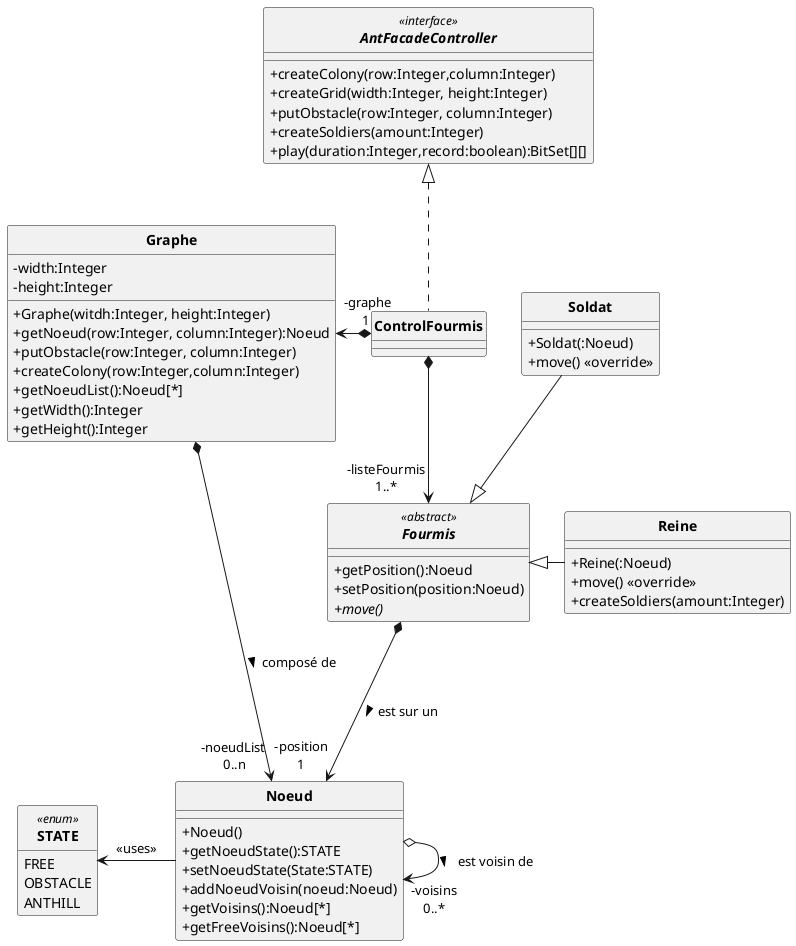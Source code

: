 @startuml
'https://plantuml.com/sequence-diagram
allow_mixing
skinparam style strictuml
skinparam classAttributeIconSize 0
skinparam circledCharacterRadius 0
skinparam circledCharacterFontSize 0
skinparam classFontStyle Bold
'autonumber
hide enum methods

'Controleur
interface AntFacadeController <<interface>> {
    '+setParameters( evaporationParam:Integer, foodParam:Integer, pheromoneParam:Integer )
    +createColony(row:Integer,column:Integer)
    +createGrid(width:Integer, height:Integer)
    +putObstacle(row:Integer, column:Integer)
    '+putFood( row:Integer, column:Integer, quantity:Integer);
    '+createWorkers( amount:Integer )
    +createSoldiers(amount:Integer)
    '+setAntFile(antLogFile:String);
    +play(duration:Integer,record:boolean):BitSet[][]
}

class Noeud {
    +Noeud()
    +getNoeudState():STATE
    +setNoeudState(State:STATE)
    +addNoeudVoisin(noeud:Noeud)
    +getVoisins():Noeud[*]
    +getFreeVoisins():Noeud[*]
}
enum STATE <<enum>> {
    FREE
    OBSTACLE
    ANTHILL
}


abstract Fourmis <<abstract>> {
    +getPosition():Noeud
    +setPosition(position:Noeud)
    {abstract} +move()
}
class Reine{
    +Reine(:Noeud)
    +move() <<override>>
    +createSoldiers(amount:Integer)

}
class Soldat{
    +Soldat(:Noeud)
    +move() <<override>>
}


class ControlFourmis implements AntFacadeController{
}


class Graphe{
 -width:Integer
 -height:Integer
 +Graphe(witdh:Integer, height:Integer)
 +getNoeud(row:Integer, column:Integer):Noeud
 +putObstacle(row:Integer, column:Integer)
 +createColony(row:Integer,column:Integer)
 +getNoeudList():Noeud[*]
 +getWidth():Integer
 +getHeight():Integer
}


Soldat --|> Fourmis
Reine -l-|> Fourmis

ControlFourmis "-graphe\n1 " *-l-> Graphe
ControlFourmis  *--> "-listeFourmis\n1..*" Fourmis

Graphe *-r-> "-noeudList \n0..n" Noeud : composé de >
'historique = liste de noeud déjà passé par la fourmi
'"-position 1\n-historique 0..*"
Fourmis *---> "-position\n1" Noeud  : est sur un >
Noeud o-> "-voisins\n0..*"  Noeud  : est voisin de >

Noeud -l-> STATE : <<uses>>

@enduml